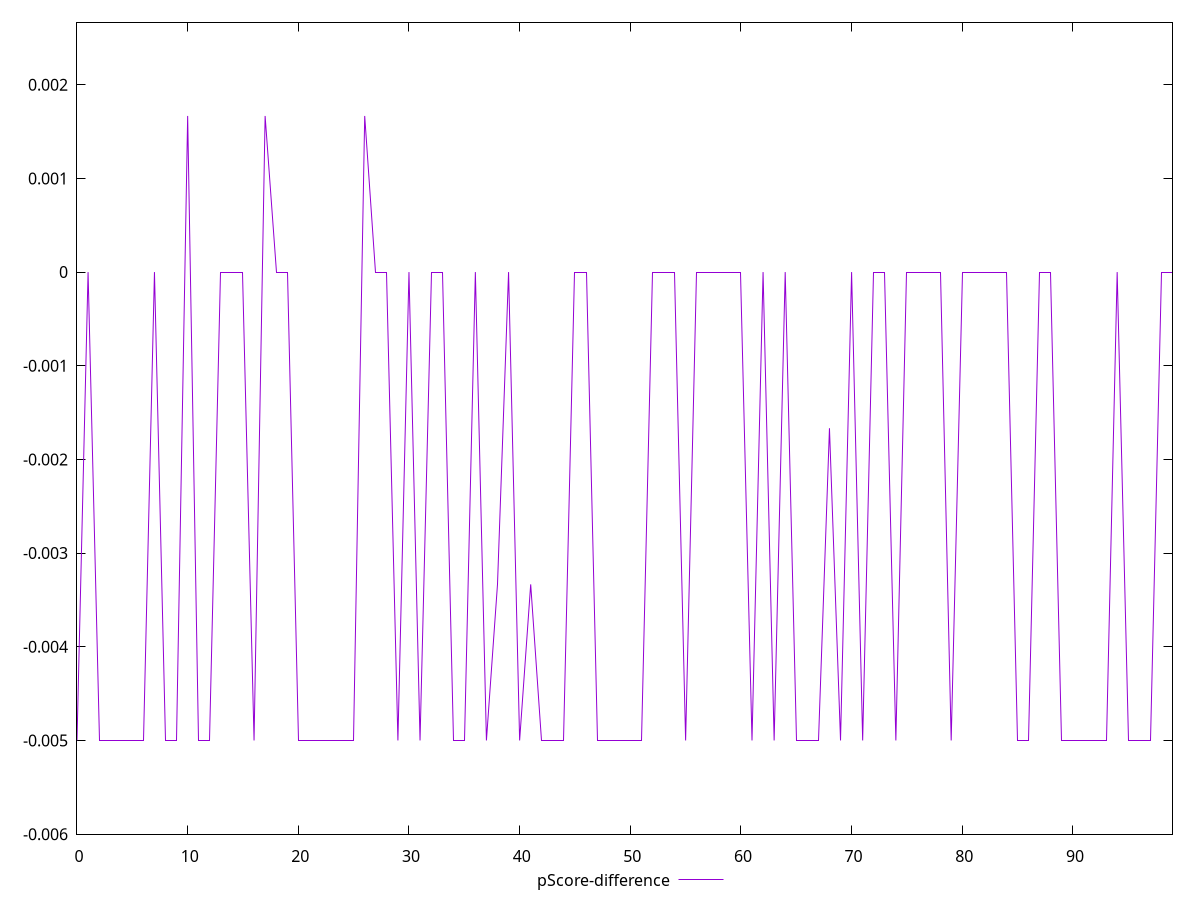 reset

$pScoreDifference <<EOF
0 -0.0050000000000000044
1 0
2 -0.0050000000000000044
3 -0.0050000000000000044
4 -0.0050000000000000044
5 -0.0050000000000000044
6 -0.0050000000000000044
7 0
8 -0.0050000000000000044
9 -0.0050000000000000044
10 0.0016666666666667052
11 -0.0050000000000000044
12 -0.0050000000000000044
13 0
14 0
15 0
16 -0.0050000000000000044
17 0.0016666666666667052
18 0
19 0
20 -0.0050000000000000044
21 -0.0050000000000000044
22 -0.0050000000000000044
23 -0.0050000000000000044
24 -0.0050000000000000044
25 -0.0050000000000000044
26 0.0016666666666667052
27 0
28 0
29 -0.0050000000000000044
30 0
31 -0.0050000000000000044
32 0
33 0
34 -0.0050000000000000044
35 -0.0050000000000000044
36 0
37 -0.0050000000000000044
38 -0.0033333333333332993
39 0
40 -0.0050000000000000044
41 -0.0033333333333332993
42 -0.0050000000000000044
43 -0.0050000000000000044
44 -0.0050000000000000044
45 0
46 0
47 -0.0050000000000000044
48 -0.0050000000000000044
49 -0.0050000000000000044
50 -0.0050000000000000044
51 -0.0050000000000000044
52 0
53 0
54 0
55 -0.0050000000000000044
56 0
57 0
58 0
59 0
60 0
61 -0.0050000000000000044
62 0
63 -0.0050000000000000044
64 0
65 -0.0050000000000000044
66 -0.0050000000000000044
67 -0.0050000000000000044
68 -0.0016666666666665941
69 -0.0050000000000000044
70 0
71 -0.0050000000000000044
72 0
73 0
74 -0.0050000000000000044
75 0
76 0
77 0
78 0
79 -0.0050000000000000044
80 0
81 0
82 0
83 0
84 0
85 -0.0050000000000000044
86 -0.0050000000000000044
87 0
88 0
89 -0.0050000000000000044
90 -0.0050000000000000044
91 -0.0050000000000000044
92 -0.0050000000000000044
93 -0.0050000000000000044
94 0
95 -0.0050000000000000044
96 -0.0050000000000000044
97 -0.0050000000000000044
98 0
99 0
EOF

set key outside below
set xrange [0:99]
set yrange [-0.0060000000000000045:0.002666666666666705]
set trange [-0.0060000000000000045:0.002666666666666705]
set terminal svg size 640, 500 enhanced background rgb 'white'
set output "report_00013_2021-02-09T12-04-24.940Z/unminified-javascript/samples/pages+cached+noadtech+nomedia+nocss/pScore-difference/values.svg"

plot $pScoreDifference title "pScore-difference" with line

reset
